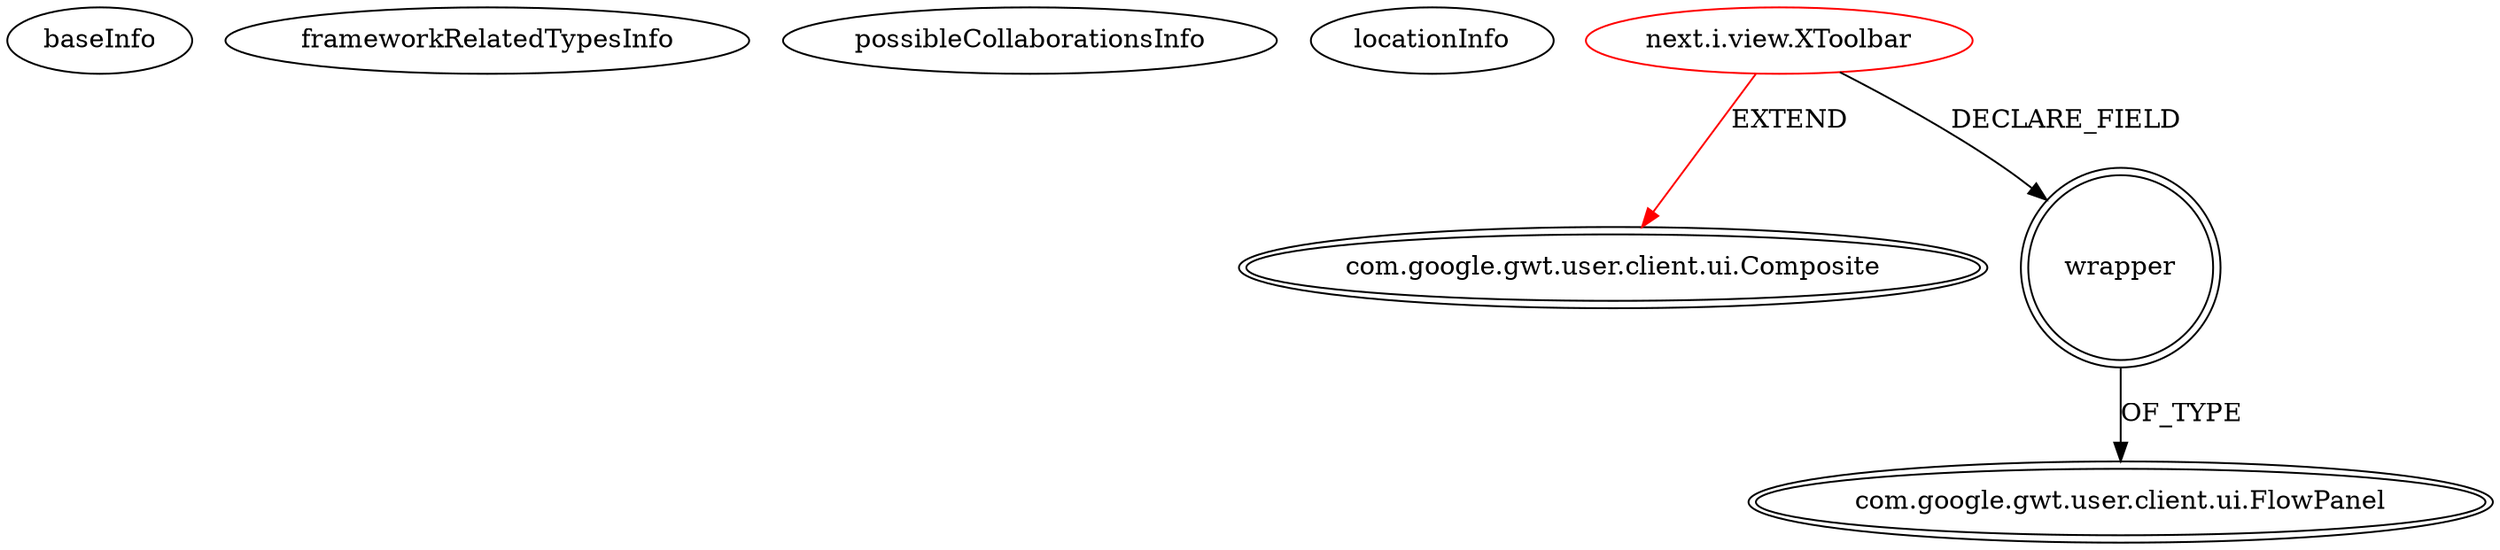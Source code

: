 digraph {
baseInfo[graphId=4198,category="extension_graph",isAnonymous=false,possibleRelation=false]
frameworkRelatedTypesInfo[0="com.google.gwt.user.client.ui.Composite"]
possibleCollaborationsInfo[]
locationInfo[projectName="nextinterfaces-next",filePath="/nextinterfaces-next/next-master/src/next/i/view/XToolbar.java",contextSignature="XToolbar",graphId="4198"]
0[label="next.i.view.XToolbar",vertexType="ROOT_CLIENT_CLASS_DECLARATION",isFrameworkType=false,color=red]
1[label="com.google.gwt.user.client.ui.Composite",vertexType="FRAMEWORK_CLASS_TYPE",isFrameworkType=true,peripheries=2]
2[label="wrapper",vertexType="FIELD_DECLARATION",isFrameworkType=true,peripheries=2,shape=circle]
3[label="com.google.gwt.user.client.ui.FlowPanel",vertexType="FRAMEWORK_CLASS_TYPE",isFrameworkType=true,peripheries=2]
0->1[label="EXTEND",color=red]
0->2[label="DECLARE_FIELD"]
2->3[label="OF_TYPE"]
}
